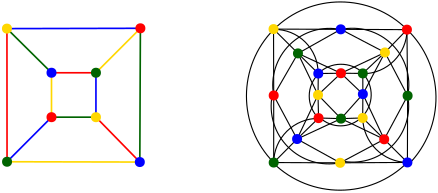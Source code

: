 <?xml version="1.0"?>
<!DOCTYPE ipe SYSTEM "ipe.dtd">
<ipe version="70218" creator="Ipe 7.2.29">
<info created="D:20250216154127" modified="D:20250317160352"/>
<ipestyle name="basic">
<symbol name="arrow/arc(spx)">
<path stroke="sym-stroke" fill="sym-stroke" pen="sym-pen">
0 0 m
-1 0.333 l
-1 -0.333 l
h
</path>
</symbol>
<symbol name="arrow/farc(spx)">
<path stroke="sym-stroke" fill="white" pen="sym-pen">
0 0 m
-1 0.333 l
-1 -0.333 l
h
</path>
</symbol>
<symbol name="arrow/ptarc(spx)">
<path stroke="sym-stroke" fill="sym-stroke" pen="sym-pen">
0 0 m
-1 0.333 l
-0.8 0 l
-1 -0.333 l
h
</path>
</symbol>
<symbol name="arrow/fptarc(spx)">
<path stroke="sym-stroke" fill="white" pen="sym-pen">
0 0 m
-1 0.333 l
-0.8 0 l
-1 -0.333 l
h
</path>
</symbol>
<symbol name="mark/circle(sx)" transformations="translations">
<path fill="sym-stroke">
0.6 0 0 0.6 0 0 e
0.4 0 0 0.4 0 0 e
</path>
</symbol>
<symbol name="mark/disk(sx)" transformations="translations">
<path fill="sym-stroke">
0.6 0 0 0.6 0 0 e
</path>
</symbol>
<symbol name="mark/fdisk(sfx)" transformations="translations">
<group>
<path fill="sym-fill">
0.5 0 0 0.5 0 0 e
</path>
<path fill="sym-stroke" fillrule="eofill">
0.6 0 0 0.6 0 0 e
0.4 0 0 0.4 0 0 e
</path>
</group>
</symbol>
<symbol name="mark/box(sx)" transformations="translations">
<path fill="sym-stroke" fillrule="eofill">
-0.6 -0.6 m
0.6 -0.6 l
0.6 0.6 l
-0.6 0.6 l
h
-0.4 -0.4 m
0.4 -0.4 l
0.4 0.4 l
-0.4 0.4 l
h
</path>
</symbol>
<symbol name="mark/square(sx)" transformations="translations">
<path fill="sym-stroke">
-0.6 -0.6 m
0.6 -0.6 l
0.6 0.6 l
-0.6 0.6 l
h
</path>
</symbol>
<symbol name="mark/fsquare(sfx)" transformations="translations">
<group>
<path fill="sym-fill">
-0.5 -0.5 m
0.5 -0.5 l
0.5 0.5 l
-0.5 0.5 l
h
</path>
<path fill="sym-stroke" fillrule="eofill">
-0.6 -0.6 m
0.6 -0.6 l
0.6 0.6 l
-0.6 0.6 l
h
-0.4 -0.4 m
0.4 -0.4 l
0.4 0.4 l
-0.4 0.4 l
h
</path>
</group>
</symbol>
<symbol name="mark/cross(sx)" transformations="translations">
<group>
<path fill="sym-stroke">
-0.43 -0.57 m
0.57 0.43 l
0.43 0.57 l
-0.57 -0.43 l
h
</path>
<path fill="sym-stroke">
-0.43 0.57 m
0.57 -0.43 l
0.43 -0.57 l
-0.57 0.43 l
h
</path>
</group>
</symbol>
<symbol name="arrow/fnormal(spx)">
<path stroke="sym-stroke" fill="white" pen="sym-pen">
0 0 m
-1 0.333 l
-1 -0.333 l
h
</path>
</symbol>
<symbol name="arrow/pointed(spx)">
<path stroke="sym-stroke" fill="sym-stroke" pen="sym-pen">
0 0 m
-1 0.333 l
-0.8 0 l
-1 -0.333 l
h
</path>
</symbol>
<symbol name="arrow/fpointed(spx)">
<path stroke="sym-stroke" fill="white" pen="sym-pen">
0 0 m
-1 0.333 l
-0.8 0 l
-1 -0.333 l
h
</path>
</symbol>
<symbol name="arrow/linear(spx)">
<path stroke="sym-stroke" pen="sym-pen">
-1 0.333 m
0 0 l
-1 -0.333 l
</path>
</symbol>
<symbol name="arrow/fdouble(spx)">
<path stroke="sym-stroke" fill="white" pen="sym-pen">
0 0 m
-1 0.333 l
-1 -0.333 l
h
-1 0 m
-2 0.333 l
-2 -0.333 l
h
</path>
</symbol>
<symbol name="arrow/double(spx)">
<path stroke="sym-stroke" fill="sym-stroke" pen="sym-pen">
0 0 m
-1 0.333 l
-1 -0.333 l
h
-1 0 m
-2 0.333 l
-2 -0.333 l
h
</path>
</symbol>
<symbol name="arrow/mid-normal(spx)">
<path stroke="sym-stroke" fill="sym-stroke" pen="sym-pen">
0.5 0 m
-0.5 0.333 l
-0.5 -0.333 l
h
</path>
</symbol>
<symbol name="arrow/mid-fnormal(spx)">
<path stroke="sym-stroke" fill="white" pen="sym-pen">
0.5 0 m
-0.5 0.333 l
-0.5 -0.333 l
h
</path>
</symbol>
<symbol name="arrow/mid-pointed(spx)">
<path stroke="sym-stroke" fill="sym-stroke" pen="sym-pen">
0.5 0 m
-0.5 0.333 l
-0.3 0 l
-0.5 -0.333 l
h
</path>
</symbol>
<symbol name="arrow/mid-fpointed(spx)">
<path stroke="sym-stroke" fill="white" pen="sym-pen">
0.5 0 m
-0.5 0.333 l
-0.3 0 l
-0.5 -0.333 l
h
</path>
</symbol>
<symbol name="arrow/mid-double(spx)">
<path stroke="sym-stroke" fill="sym-stroke" pen="sym-pen">
1 0 m
0 0.333 l
0 -0.333 l
h
0 0 m
-1 0.333 l
-1 -0.333 l
h
</path>
</symbol>
<symbol name="arrow/mid-fdouble(spx)">
<path stroke="sym-stroke" fill="white" pen="sym-pen">
1 0 m
0 0.333 l
0 -0.333 l
h
0 0 m
-1 0.333 l
-1 -0.333 l
h
</path>
</symbol>
<anglesize name="22.5 deg" value="22.5"/>
<anglesize name="30 deg" value="30"/>
<anglesize name="45 deg" value="45"/>
<anglesize name="60 deg" value="60"/>
<anglesize name="90 deg" value="90"/>
<arrowsize name="large" value="10"/>
<arrowsize name="small" value="5"/>
<arrowsize name="tiny" value="3"/>
<color name="blue" value="0 0 1"/>
<color name="brown" value="0.647 0.165 0.165"/>
<color name="darkblue" value="0 0 0.545"/>
<color name="darkcyan" value="0 0.545 0.545"/>
<color name="darkgray" value="0.663"/>
<color name="darkgreen" value="0 0.392 0"/>
<color name="darkmagenta" value="0.545 0 0.545"/>
<color name="darkorange" value="1 0.549 0"/>
<color name="darkred" value="0.545 0 0"/>
<color name="gold" value="1 0.843 0"/>
<color name="gray" value="0.745"/>
<color name="green" value="0 1 0"/>
<color name="lightblue" value="0.678 0.847 0.902"/>
<color name="lightcyan" value="0.878 1 1"/>
<color name="lightgray" value="0.827"/>
<color name="lightgreen" value="0.565 0.933 0.565"/>
<color name="lightyellow" value="1 1 0.878"/>
<color name="navy" value="0 0 0.502"/>
<color name="orange" value="1 0.647 0"/>
<color name="pink" value="1 0.753 0.796"/>
<color name="purple" value="0.627 0.125 0.941"/>
<color name="red" value="1 0 0"/>
<color name="seagreen" value="0.18 0.545 0.341"/>
<color name="turquoise" value="0.251 0.878 0.816"/>
<color name="violet" value="0.933 0.51 0.933"/>
<color name="yellow" value="1 1 0"/>
<dashstyle name="dash dot dotted" value="[4 2 1 2 1 2] 0"/>
<dashstyle name="dash dotted" value="[4 2 1 2] 0"/>
<dashstyle name="dashed" value="[4] 0"/>
<dashstyle name="dotted" value="[1 3] 0"/>
<gridsize name="10 pts (~3.5 mm)" value="10"/>
<gridsize name="14 pts (~5 mm)" value="14"/>
<gridsize name="16 pts (~6 mm)" value="16"/>
<gridsize name="20 pts (~7 mm)" value="20"/>
<gridsize name="28 pts (~10 mm)" value="28"/>
<gridsize name="32 pts (~12 mm)" value="32"/>
<gridsize name="4 pts" value="4"/>
<gridsize name="56 pts (~20 mm)" value="56"/>
<gridsize name="8 pts (~3 mm)" value="8"/>
<opacity name="10%" value="0.1"/>
<opacity name="30%" value="0.3"/>
<opacity name="50%" value="0.5"/>
<opacity name="75%" value="0.75"/>
<pen name="fat" value="1.2"/>
<pen name="heavier" value="0.8"/>
<pen name="ultrafat" value="2"/>
<symbolsize name="large" value="5"/>
<symbolsize name="small" value="2"/>
<symbolsize name="tiny" value="1.1"/>
<textsize name="Huge" value="\Huge"/>
<textsize name="LARGE" value="\LARGE"/>
<textsize name="Large" value="\Large"/>
<textsize name="footnote" value="\footnotesize"/>
<textsize name="huge" value="\huge"/>
<textsize name="large" value="\large"/>
<textsize name="script" value="\scriptsize"/>
<textsize name="small" value="\small"/>
<textsize name="tiny" value="\tiny"/>
<textstyle name="center" begin="\begin{center}" end="\end{center}"/>
<textstyle name="item" begin="\begin{itemize}\item{}" end="\end{itemize}"/>
<textstyle name="itemize" begin="\begin{itemize}" end="\end{itemize}"/>
<tiling name="falling" angle="-60" step="4" width="1"/>
<tiling name="rising" angle="30" step="4" width="1"/>
</ipestyle>
<page>
<layer name="alpha"/>
<view layers="alpha" active="alpha"/>
<path layer="alpha" stroke="black">
288.03 607.744 m
296.823 598.997 l
</path>
<path stroke="black">
288.03 607.744 m
288.089 583.847 l
</path>
<path stroke="black">
304.23 575.694 m
296.505 568.167 l
</path>
<path stroke="black">
288.089 583.847 m
288.082 559.702 l
</path>
<path stroke="black">
296.505 568.167 m
288.082 559.702 l
</path>
<path stroke="black">
288.082 559.702 m
312 559.609 l
</path>
<path stroke="black">
336.222 559.743 m
336.296 583.754 l
</path>
<path stroke="black">
312 559.609 m
336.222 559.743 l
</path>
<path stroke="black">
327.866 568.07 m
336.222 559.743 l
</path>
<path stroke="black">
320.127 575.757 m
327.866 568.07 l
</path>
<path stroke="black">
320.127 575.757 m
312.326 575.51 l
</path>
<path stroke="black">
312.326 575.51 m
304.141 575.743 l
304.23 575.694 l
</path>
<path stroke="black">
296.823 598.997 m
304.141 591.743 l
</path>
<path stroke="black">
304.23 575.694 m
304.044 584.041 l
</path>
<path stroke="black">
304.044 584.041 m
304.141 591.743 l
</path>
<path stroke="black">
312.296 591.853 m
320.159 591.789 l
</path>
<path stroke="black">
304.141 591.743 m
312.296 591.853 l
</path>
<path stroke="black">
320.159 591.789 m
320.187 584.336 l
</path>
<path stroke="black">
320.187 584.336 m
320.127 575.757 l
</path>
<path stroke="black">
328.135 599.329 m
336.055 607.542 l
</path>
<path stroke="black">
336.296 583.754 m
336.055 607.542 l
</path>
<path stroke="black">
336.055 607.542 m
312.228 607.658 l
</path>
<path stroke="black">
320.159 591.789 m
328.135 599.329 l
</path>
<path stroke="black">
312.228 607.658 m
288.03 607.744 l
</path>
<path stroke="black">
288.082 559.702 m
34.1434 0 0 -34.1434 312.421 583.647 288.132 607.643 a
</path>
<path stroke="black">
288.132 607.643 m
33.9899 0 0 -33.9899 312.086 583.529 336.098 607.586 a
</path>
<path stroke="black">
336.098 607.586 m
34.123 0 0 -34.123 312.388 583.046 336.784 559.188 a
</path>
<path stroke="black">
336.222 559.743 m
34.4474 0 0 -34.4474 311.96 584.196 287.914 559.53 a
</path>
<path stroke="black">
320.159 591.788 m
11.2512 0 0 -11.2512 311.937 584.107 319.815 576.074 a
</path>
<path stroke="black">
304.141 591.743 m
11.643 0 0 -11.643 312.306 583.442 320.285 591.921 a
</path>
<path stroke="black">
319.815 576.074 m
10.828 0 0 -10.828 312.161 583.733 304.559 576.023 a
</path>
<path stroke="black">
304.23 575.694 m
11.1087 0 0 -11.1087 311.985 583.648 304.254 591.625 a
</path>
<path stroke="black">
288.132 607.643 m
15.7131 0 0 -15.7131 288.367 591.932 304.079 591.743 a
</path>
<path stroke="black">
336.098 607.586 m
16.0051 0 0 -16.0051 320.093 607.666 320.16 591.661 a
</path>
<path stroke="black">
336.221 559.743 m
16.298 0 0 -16.298 336.423 576.04 320.127 575.757 a
</path>
<path stroke="black">
288.083 559.702 m
16.0015 0 0 -16.0015 304.084 559.592 304.23 575.593 a
</path>
<path stroke="black">
296.823 598.997 m
312.228 607.659 l
</path>
<path stroke="black">
312.228 607.659 m
328.136 599.329 l
</path>
<path stroke="black">
328.136 599.329 m
336.296 583.755 l
</path>
<path stroke="black">
336.296 583.755 m
327.866 568.07 l
</path>
<path stroke="black">
327.866 568.07 m
312.001 559.609 l
</path>
<path stroke="black">
312.001 559.609 m
296.504 568.167 l
</path>
<path stroke="black">
296.504 568.167 m
288.088 583.847 l
</path>
<path stroke="black">
288.088 583.847 m
296.823 598.997 l
</path>
<path stroke="black">
312.296 591.853 m
320.187 584.336 l
</path>
<path stroke="black">
320.187 584.336 m
312.326 575.51 l
</path>
<path stroke="black">
312.326 575.51 m
304.044 584.041 l
</path>
<path stroke="black">
304.044 584.041 m
312.295 591.853 l
</path>
<path stroke="black">
328.135 599.329 m
312.296 591.853 l
</path>
<path stroke="black">
328.136 599.329 m
320.186 584.336 l
</path>
<path stroke="black">
327.867 568.07 m
312.325 575.51 l
</path>
<path stroke="black">
327.866 568.07 m
320.187 584.336 l
</path>
<path stroke="black">
296.504 568.167 m
304.044 584.041 l
</path>
<path stroke="black">
296.504 568.167 m
312.325 575.51 l
</path>
<path stroke="black">
296.824 598.997 m
304.044 584.041 l
</path>
<path stroke="black">
296.824 598.997 m
312.296 591.853 l
</path>
<path stroke="black">
288.089 583.847 m
20.4277 0 0 -20.4277 308.174 587.574 312.215 607.598 a
</path>
<path stroke="black">
312.215 607.598 m
20.2755 0 0 -20.2755 316.46 587.772 336.332 583.747 a
</path>
<path stroke="black">
336.332 583.747 m
20.154 0 0 -20.154 316.527 580.012 312.165 560.336 a
</path>
<path stroke="black">
312 559.609 m
20.7792 0 0 -20.7792 307.951 579.99 287.553 583.953 a
</path>
<use matrix="1 0 0 1 32.0297 -96.2558" name="mark/disk(sx)" pos="256 704" size="normal" stroke="gold"/>
<use matrix="1 0 0 1 16.2215 -80.2575" name="mark/disk(sx)" pos="320 640" size="normal" stroke="blue"/>
<use matrix="1 0 0 1 -87.8599 -88.3796" name="mark/disk(sx)" pos="400.087 696.038" size="normal" stroke="blue"/>
<use matrix="1 0 0 1 -87.1898 -88.5189" name="mark/disk(sx)" pos="399.485 680.372" size="normal" stroke="red"/>
<use matrix="1 0 0 1 -87.8599 -88.1505" name="mark/disk(sx)" pos="400.185 663.66" size="normal" stroke="darkgreen"/>
<use matrix="1 0 0 1 -87.8192 -88.2982" name="mark/disk(sx)" pos="399.819 647.907" size="normal" stroke="gold"/>
<use matrix="1 0 0 1 -87.9858 -88.2306" name="mark/disk(sx)" pos="376.074 672.077" size="normal" stroke="red"/>
<use matrix="1 0 0 1 -87.843 -87.6513" name="mark/disk(sx)" pos="391.887 671.692" size="normal" stroke="gold"/>
<use matrix="1 0 0 1 -88.0889 -87.7349" name="mark/disk(sx)" pos="408.275 672.071" size="normal" stroke="blue"/>
<use matrix="1 0 0 1 -87.878 -88.3249" name="mark/disk(sx)" pos="424.174 672.079" size="normal" stroke="darkgreen"/>
<use matrix="1 0 0 1 -87.8192 -88.2575" name="mark/disk(sx)" pos="415.954 687.586" size="normal" stroke="gold"/>
<use matrix="1 0 0 1 -87.8192 -88.2575" name="mark/disk(sx)" pos="384.642 687.254" size="normal" stroke="darkgreen"/>
<use matrix="1 0 0 1 -87.8599 -88.2575" name="mark/disk(sx)" pos="384.364 656.424" size="normal" stroke="blue"/>
<use matrix="1 0 0 1 -87.8192 -88.2575" name="mark/disk(sx)" pos="415.685 656.327" size="normal" stroke="red"/>
<use matrix="1 0 0 1 32.0817 -80.2982" name="mark/disk(sx)" pos="256 640" size="normal" stroke="darkgreen"/>
<use matrix="1 0 0 1 16.0545 -96.4582" name="mark/disk(sx)" pos="320 704" size="normal" stroke="red"/>
<use matrix="1 0 0 1 16.1261 -80.2435" name="mark/disk(sx)" pos="304 656" size="normal" stroke="gold"/>
<use matrix="1 0 0 1 32.1401 -96.2575" name="mark/disk(sx)" pos="272 688" size="normal" stroke="blue"/>
<use matrix="1 0 0 1 16.1588 -96.2117" name="mark/disk(sx)" pos="304 688" size="normal" stroke="darkgreen"/>
<use matrix="1 0 0 1 32.2295 -80.3062" name="mark/disk(sx)" pos="272 656" size="normal" stroke="red"/>
<path matrix="1 0 0 1 -71.9052 -87.9684" stroke="darkgreen" pen="0.6">
263.961 695.884 m
280 680 l
</path>
<path stroke="gold" pen="0.6">
224.095 592.032 m
240.095 608.032 l
</path>
<path matrix="1 0 0 1 -71.9052 -87.9684" stroke="blue" pen="0.6">
280 664 m
264 647.961 l
</path>
<path stroke="red" pen="0.6">
224.095 576.032 m
239.888 559.882 l
</path>
<path stroke="blue" pen="0.6">
192.056 607.916 m
240.095 608.032 l
</path>
<path stroke="gold" pen="0.6">
239.888 559.882 m
192.095 559.993 l
</path>
<path matrix="1 0 0 1 -71.9052 -87.9684" stroke="red" pen="0.6">
280 680 m
296 680 l
</path>
<path matrix="1 0 0 1 -71.9052 -87.9684" stroke="darkgreen" pen="0.6">
296 664 m
280 664 l
</path>
<path stroke="darkgreen" pen="0.6">
240.095 608.032 m
239.888 559.882 l
</path>
<path matrix="1 0 0 1 -71.9052 -87.9684" stroke="red" pen="0.6">
264 647.961 m
263.961 695.884 l
</path>
<path matrix="1 0 0 1 -71.9052 -87.9684" stroke="blue" pen="0.6">
296 680 m
296 664 l
</path>
<path matrix="1 0 0 1 -71.9052 -87.9684" stroke="gold" pen="0.6">
280 664 m
280 680 l
</path>
<use matrix="1 0 0 1 -63.9052 -95.9684" name="mark/disk(sx)" pos="272 688" size="normal" stroke="blue"/>
<use matrix="1 0 0 1 -79.9052 -95.9684" name="mark/disk(sx)" pos="304 688" size="normal" stroke="darkgreen"/>
<use matrix="1 0 0 1 -79.9052 -79.9684" name="mark/disk(sx)" pos="304 656" size="normal" stroke="gold"/>
<use matrix="1 0 0 1 -63.9052 -79.9684" name="mark/disk(sx)" pos="272 656" size="normal" stroke="red"/>
<use matrix="1 0 0 1 -63.9052 -80.0071" name="mark/disk(sx)" pos="256 640" size="normal" stroke="darkgreen"/>
<use matrix="1 0 0 1 -63.9438 -96.0844" name="mark/fdisk(sfx)" pos="256 704" size="normal" stroke="gold" fill="gold"/>
<use matrix="1 0 0 1 -79.9052 -95.9684" name="mark/disk(sx)" pos="320 704" size="normal" stroke="red"/>
<use matrix="1 0 0 1 -80.1117 -80.1178" name="mark/disk(sx)" pos="320 640" size="normal" stroke="blue"/>
</page>
</ipe>
